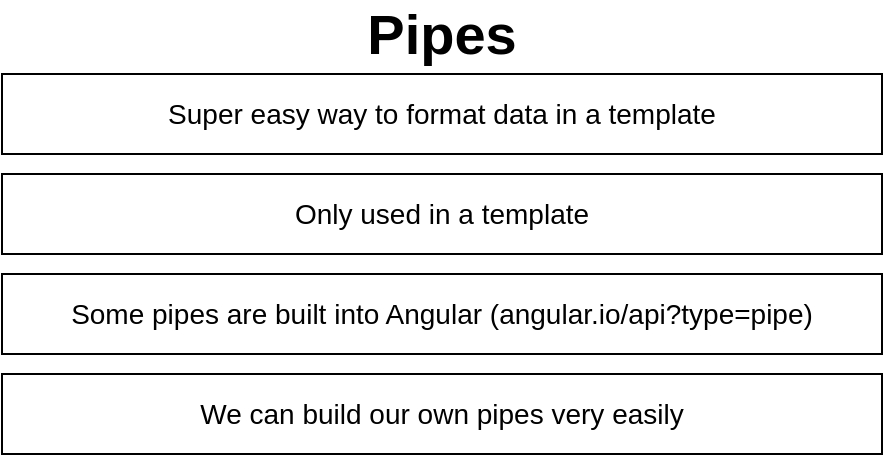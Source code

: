 <mxfile version="12.4.7" type="github">
  <diagram id="kb77SCrll2ZyydQfQ6Kl" name="01 - pipes">
    <mxGraphModel dx="747" dy="359" grid="1" gridSize="10" guides="1" tooltips="1" connect="1" arrows="1" fold="1" page="1" pageScale="1" pageWidth="1920" pageHeight="1200" math="0" shadow="0">
      <root>
        <mxCell id="0"/>
        <mxCell id="1" parent="0"/>
        <mxCell id="ep9HpAeXDQoowD_cF9Go-2" value="&lt;b style=&quot;font-size: 28px;&quot;&gt;Pipes&lt;/b&gt;" style="text;html=1;strokeColor=none;fillColor=none;align=center;verticalAlign=middle;whiteSpace=wrap;rounded=0;fontSize=28;" vertex="1" parent="1">
          <mxGeometry x="580" y="70" width="40" height="20" as="geometry"/>
        </mxCell>
        <mxCell id="ep9HpAeXDQoowD_cF9Go-3" value="Super easy way to format data in a template" style="rounded=0;whiteSpace=wrap;html=1;fontSize=14;" vertex="1" parent="1">
          <mxGeometry x="380" y="100" width="440" height="40" as="geometry"/>
        </mxCell>
        <mxCell id="ep9HpAeXDQoowD_cF9Go-4" value="Only used in a template" style="rounded=0;whiteSpace=wrap;html=1;fontSize=14;" vertex="1" parent="1">
          <mxGeometry x="380" y="150" width="440" height="40" as="geometry"/>
        </mxCell>
        <mxCell id="ep9HpAeXDQoowD_cF9Go-6" value="Some pipes are built into Angular (angular.io/api?type=pipe)" style="rounded=0;whiteSpace=wrap;html=1;fontSize=14;" vertex="1" parent="1">
          <mxGeometry x="380" y="200" width="440" height="40" as="geometry"/>
        </mxCell>
        <mxCell id="ep9HpAeXDQoowD_cF9Go-7" value="We can build our own pipes very easily" style="rounded=0;whiteSpace=wrap;html=1;fontSize=14;" vertex="1" parent="1">
          <mxGeometry x="380" y="250" width="440" height="40" as="geometry"/>
        </mxCell>
      </root>
    </mxGraphModel>
  </diagram>
</mxfile>
